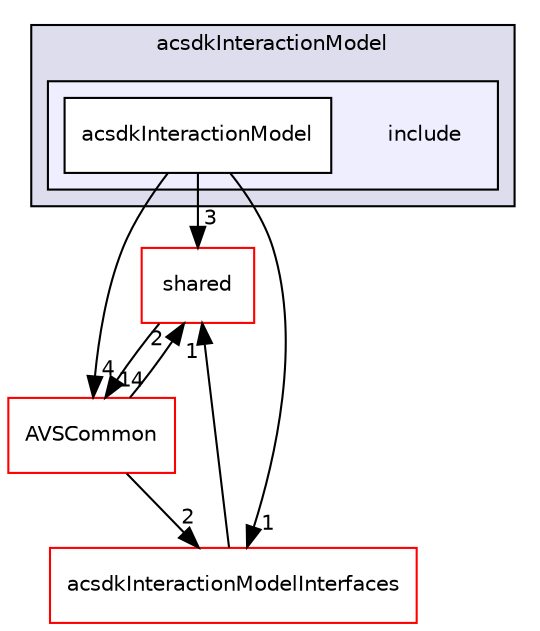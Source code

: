 digraph "/workplace/avs-device-sdk/CapabilityAgents/InteractionModel/acsdkInteractionModel/include" {
  compound=true
  node [ fontsize="10", fontname="Helvetica"];
  edge [ labelfontsize="10", labelfontname="Helvetica"];
  subgraph clusterdir_ca435cf5d0d4245f97d7668f020b8422 {
    graph [ bgcolor="#ddddee", pencolor="black", label="acsdkInteractionModel" fontname="Helvetica", fontsize="10", URL="dir_ca435cf5d0d4245f97d7668f020b8422.html"]
  subgraph clusterdir_9db2f4d1ddc64068dd42535e7eb1eee5 {
    graph [ bgcolor="#eeeeff", pencolor="black", label="" URL="dir_9db2f4d1ddc64068dd42535e7eb1eee5.html"];
    dir_9db2f4d1ddc64068dd42535e7eb1eee5 [shape=plaintext label="include"];
    dir_5af6f3bf6fc3b48bba075fed25086193 [shape=box label="acsdkInteractionModel" color="black" fillcolor="white" style="filled" URL="dir_5af6f3bf6fc3b48bba075fed25086193.html"];
  }
  }
  dir_9982052f7ce695d12571567315b2fafa [shape=box label="shared" fillcolor="white" style="filled" color="red" URL="dir_9982052f7ce695d12571567315b2fafa.html"];
  dir_13e65effb2bde530b17b3d5eefcd0266 [shape=box label="AVSCommon" fillcolor="white" style="filled" color="red" URL="dir_13e65effb2bde530b17b3d5eefcd0266.html"];
  dir_606f5bc388adb63390ab52c048425fb9 [shape=box label="acsdkInteractionModelInterfaces" fillcolor="white" style="filled" color="red" URL="dir_606f5bc388adb63390ab52c048425fb9.html"];
  dir_9982052f7ce695d12571567315b2fafa->dir_13e65effb2bde530b17b3d5eefcd0266 [headlabel="14", labeldistance=1.5 headhref="dir_000598_000017.html"];
  dir_5af6f3bf6fc3b48bba075fed25086193->dir_9982052f7ce695d12571567315b2fafa [headlabel="3", labeldistance=1.5 headhref="dir_000376_000598.html"];
  dir_5af6f3bf6fc3b48bba075fed25086193->dir_13e65effb2bde530b17b3d5eefcd0266 [headlabel="4", labeldistance=1.5 headhref="dir_000376_000017.html"];
  dir_5af6f3bf6fc3b48bba075fed25086193->dir_606f5bc388adb63390ab52c048425fb9 [headlabel="1", labeldistance=1.5 headhref="dir_000376_000381.html"];
  dir_13e65effb2bde530b17b3d5eefcd0266->dir_9982052f7ce695d12571567315b2fafa [headlabel="2", labeldistance=1.5 headhref="dir_000017_000598.html"];
  dir_13e65effb2bde530b17b3d5eefcd0266->dir_606f5bc388adb63390ab52c048425fb9 [headlabel="2", labeldistance=1.5 headhref="dir_000017_000381.html"];
  dir_606f5bc388adb63390ab52c048425fb9->dir_9982052f7ce695d12571567315b2fafa [headlabel="1", labeldistance=1.5 headhref="dir_000381_000598.html"];
}
